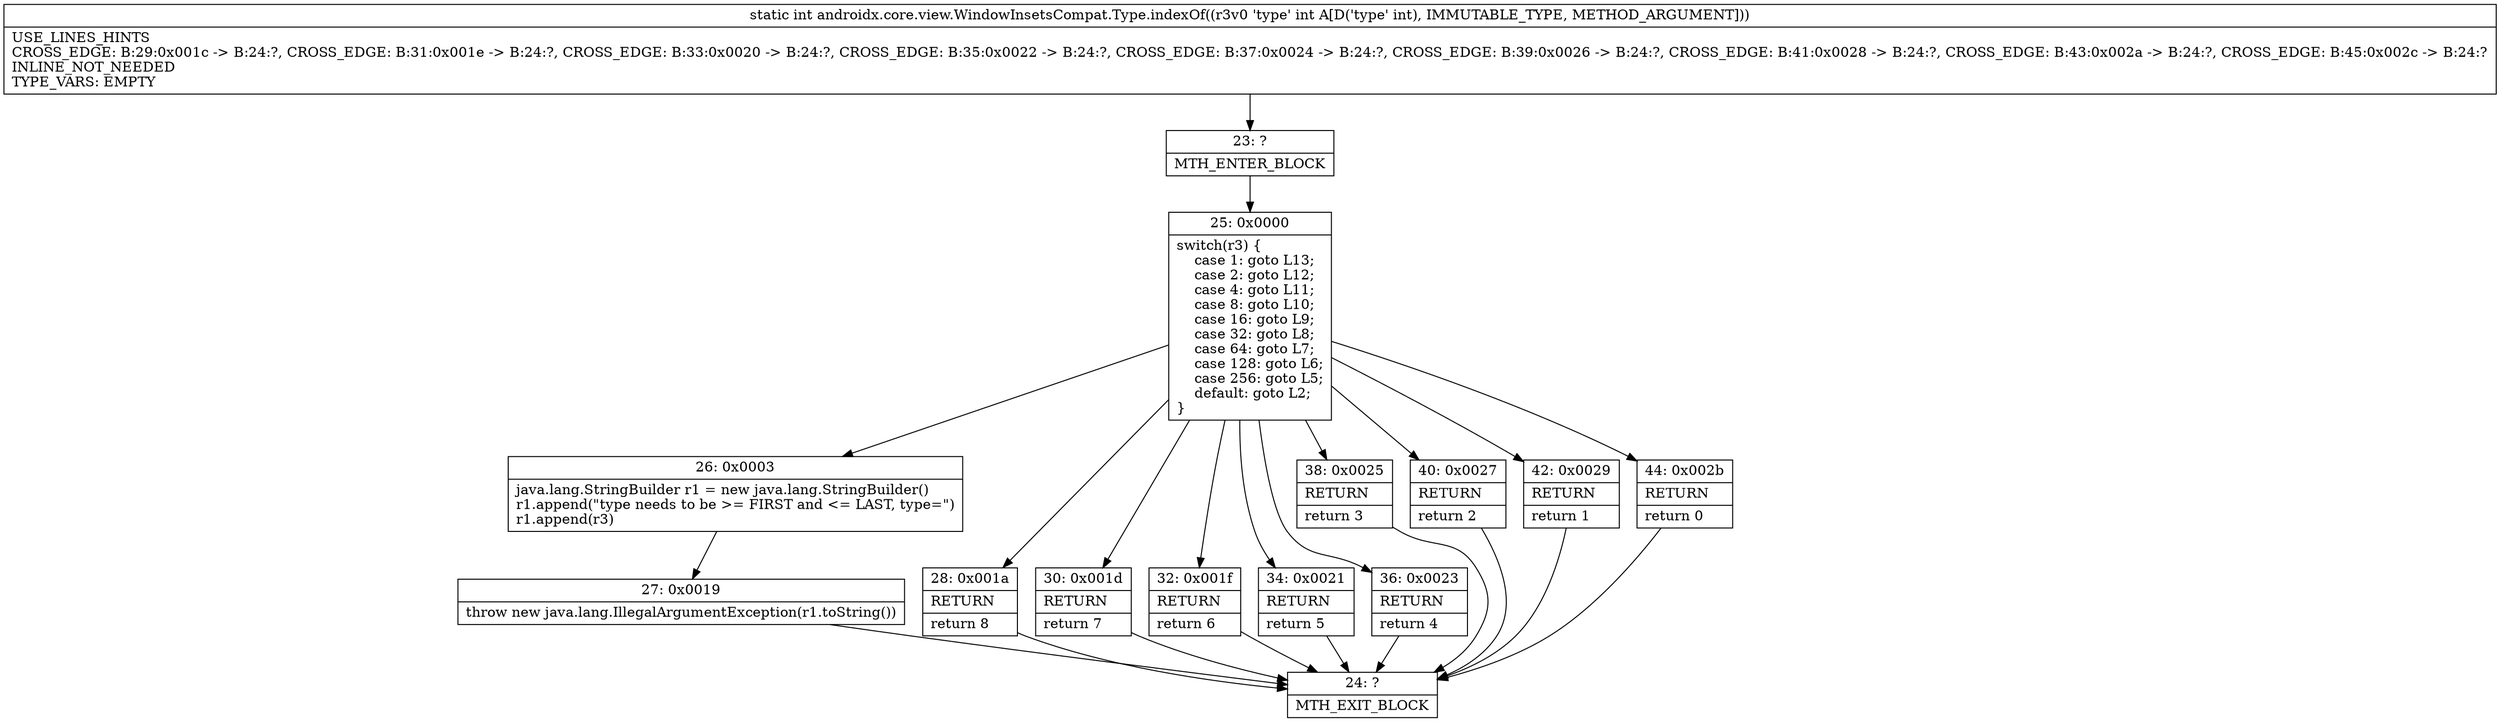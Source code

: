 digraph "CFG forandroidx.core.view.WindowInsetsCompat.Type.indexOf(I)I" {
Node_23 [shape=record,label="{23\:\ ?|MTH_ENTER_BLOCK\l}"];
Node_25 [shape=record,label="{25\:\ 0x0000|switch(r3) \{\l    case 1: goto L13;\l    case 2: goto L12;\l    case 4: goto L11;\l    case 8: goto L10;\l    case 16: goto L9;\l    case 32: goto L8;\l    case 64: goto L7;\l    case 128: goto L6;\l    case 256: goto L5;\l    default: goto L2;\l\}\l}"];
Node_26 [shape=record,label="{26\:\ 0x0003|java.lang.StringBuilder r1 = new java.lang.StringBuilder()\lr1.append(\"type needs to be \>= FIRST and \<= LAST, type=\")\lr1.append(r3)\l}"];
Node_27 [shape=record,label="{27\:\ 0x0019|throw new java.lang.IllegalArgumentException(r1.toString())\l}"];
Node_24 [shape=record,label="{24\:\ ?|MTH_EXIT_BLOCK\l}"];
Node_28 [shape=record,label="{28\:\ 0x001a|RETURN\l|return 8\l}"];
Node_30 [shape=record,label="{30\:\ 0x001d|RETURN\l|return 7\l}"];
Node_32 [shape=record,label="{32\:\ 0x001f|RETURN\l|return 6\l}"];
Node_34 [shape=record,label="{34\:\ 0x0021|RETURN\l|return 5\l}"];
Node_36 [shape=record,label="{36\:\ 0x0023|RETURN\l|return 4\l}"];
Node_38 [shape=record,label="{38\:\ 0x0025|RETURN\l|return 3\l}"];
Node_40 [shape=record,label="{40\:\ 0x0027|RETURN\l|return 2\l}"];
Node_42 [shape=record,label="{42\:\ 0x0029|RETURN\l|return 1\l}"];
Node_44 [shape=record,label="{44\:\ 0x002b|RETURN\l|return 0\l}"];
MethodNode[shape=record,label="{static int androidx.core.view.WindowInsetsCompat.Type.indexOf((r3v0 'type' int A[D('type' int), IMMUTABLE_TYPE, METHOD_ARGUMENT]))  | USE_LINES_HINTS\lCROSS_EDGE: B:29:0x001c \-\> B:24:?, CROSS_EDGE: B:31:0x001e \-\> B:24:?, CROSS_EDGE: B:33:0x0020 \-\> B:24:?, CROSS_EDGE: B:35:0x0022 \-\> B:24:?, CROSS_EDGE: B:37:0x0024 \-\> B:24:?, CROSS_EDGE: B:39:0x0026 \-\> B:24:?, CROSS_EDGE: B:41:0x0028 \-\> B:24:?, CROSS_EDGE: B:43:0x002a \-\> B:24:?, CROSS_EDGE: B:45:0x002c \-\> B:24:?\lINLINE_NOT_NEEDED\lTYPE_VARS: EMPTY\l}"];
MethodNode -> Node_23;Node_23 -> Node_25;
Node_25 -> Node_26;
Node_25 -> Node_28;
Node_25 -> Node_30;
Node_25 -> Node_32;
Node_25 -> Node_34;
Node_25 -> Node_36;
Node_25 -> Node_38;
Node_25 -> Node_40;
Node_25 -> Node_42;
Node_25 -> Node_44;
Node_26 -> Node_27;
Node_27 -> Node_24;
Node_28 -> Node_24;
Node_30 -> Node_24;
Node_32 -> Node_24;
Node_34 -> Node_24;
Node_36 -> Node_24;
Node_38 -> Node_24;
Node_40 -> Node_24;
Node_42 -> Node_24;
Node_44 -> Node_24;
}

